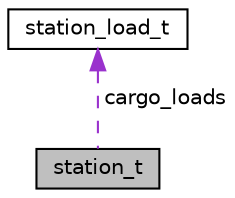 digraph "station_t"
{
 // LATEX_PDF_SIZE
  edge [fontname="Helvetica",fontsize="10",labelfontname="Helvetica",labelfontsize="10"];
  node [fontname="Helvetica",fontsize="10",shape=record];
  Node1 [label="station_t",height=0.2,width=0.4,color="black", fillcolor="grey75", style="filled", fontcolor="black",tooltip="A station."];
  Node2 -> Node1 [dir="back",color="darkorchid3",fontsize="10",style="dashed",label=" cargo_loads" ,fontname="Helvetica"];
  Node2 [label="station_load_t",height=0.2,width=0.4,color="black", fillcolor="white", style="filled",URL="$structstation__load__t.html",tooltip="A distinct load of cargo in a station."];
}
